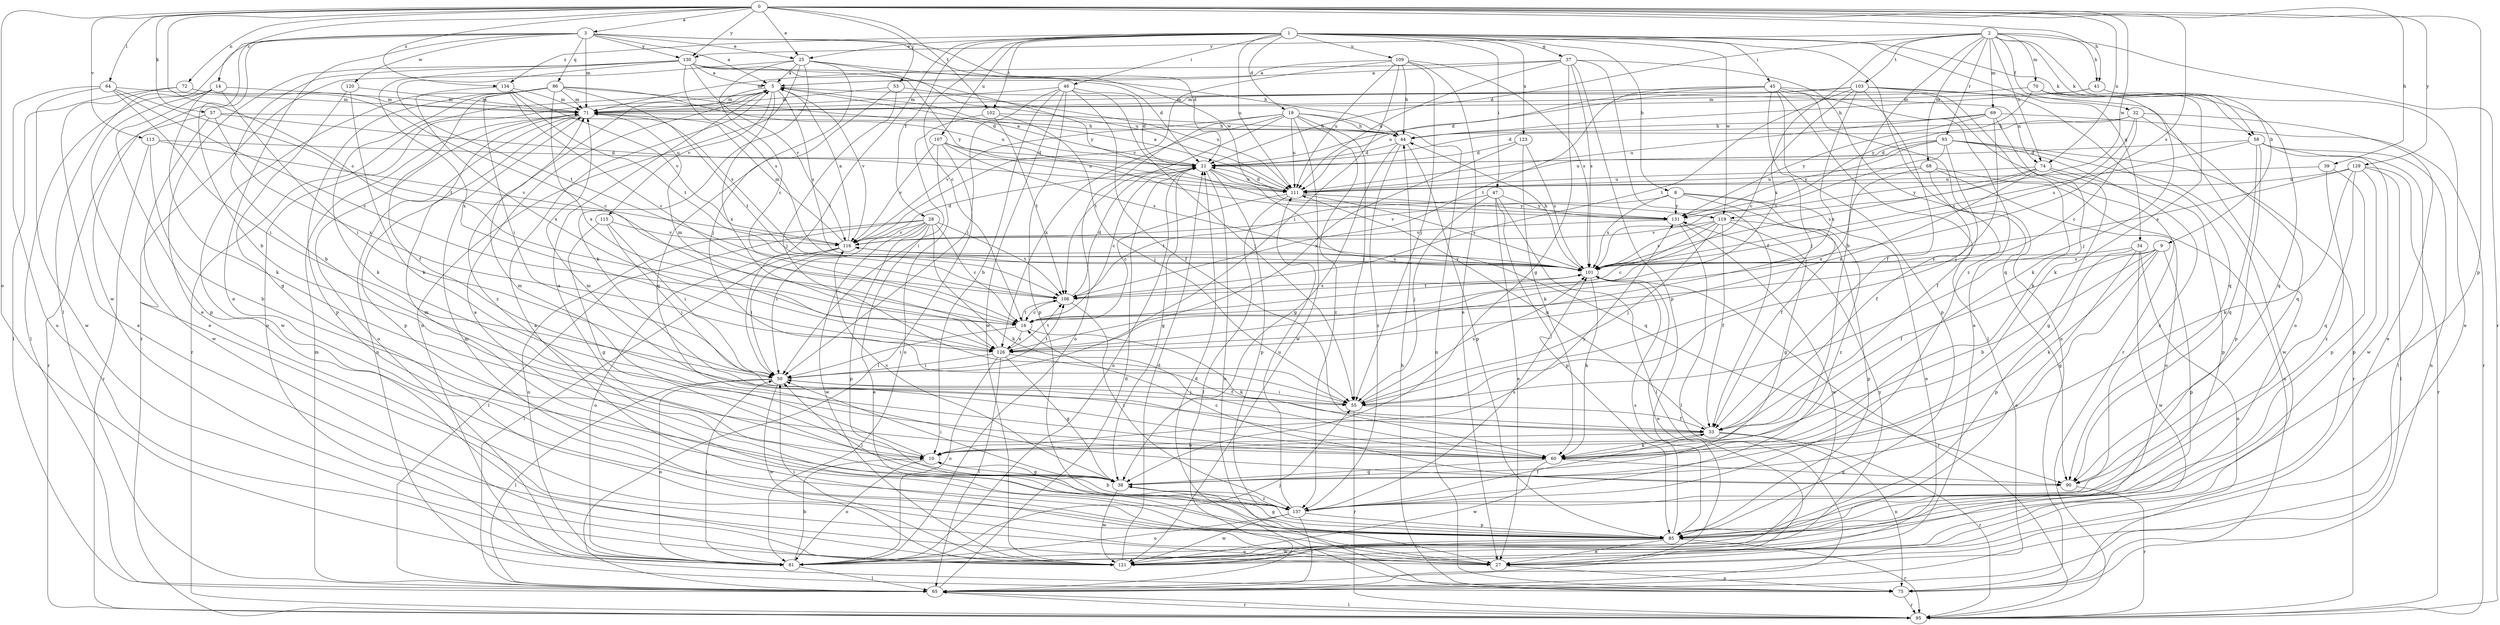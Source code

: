 strict digraph  {
0;
1;
2;
3;
5;
8;
9;
10;
14;
16;
19;
21;
25;
27;
28;
32;
33;
34;
37;
38;
39;
41;
44;
45;
46;
47;
50;
53;
55;
57;
58;
60;
64;
65;
68;
69;
70;
71;
72;
74;
75;
81;
85;
86;
90;
93;
95;
101;
102;
103;
106;
107;
109;
111;
113;
115;
116;
119;
120;
121;
123;
126;
129;
130;
131;
134;
137;
0 -> 3  [label=a];
0 -> 14  [label=c];
0 -> 16  [label=c];
0 -> 25  [label=e];
0 -> 39  [label=h];
0 -> 41  [label=h];
0 -> 53  [label=j];
0 -> 57  [label=k];
0 -> 64  [label=l];
0 -> 72  [label=n];
0 -> 74  [label=n];
0 -> 81  [label=o];
0 -> 85  [label=p];
0 -> 101  [label=s];
0 -> 102  [label=t];
0 -> 113  [label=v];
0 -> 119  [label=w];
0 -> 129  [label=y];
0 -> 130  [label=y];
0 -> 134  [label=z];
1 -> 8  [label=b];
1 -> 16  [label=c];
1 -> 19  [label=d];
1 -> 25  [label=e];
1 -> 28  [label=f];
1 -> 34  [label=g];
1 -> 37  [label=g];
1 -> 45  [label=i];
1 -> 46  [label=i];
1 -> 47  [label=i];
1 -> 50  [label=i];
1 -> 58  [label=k];
1 -> 102  [label=t];
1 -> 107  [label=u];
1 -> 109  [label=u];
1 -> 111  [label=u];
1 -> 119  [label=w];
1 -> 123  [label=x];
1 -> 134  [label=z];
1 -> 137  [label=z];
2 -> 9  [label=b];
2 -> 10  [label=b];
2 -> 21  [label=d];
2 -> 32  [label=f];
2 -> 41  [label=h];
2 -> 58  [label=k];
2 -> 68  [label=m];
2 -> 69  [label=m];
2 -> 70  [label=m];
2 -> 74  [label=n];
2 -> 93  [label=r];
2 -> 95  [label=r];
2 -> 103  [label=t];
2 -> 126  [label=x];
2 -> 130  [label=y];
3 -> 5  [label=a];
3 -> 10  [label=b];
3 -> 21  [label=d];
3 -> 25  [label=e];
3 -> 27  [label=e];
3 -> 65  [label=l];
3 -> 71  [label=m];
3 -> 86  [label=q];
3 -> 119  [label=w];
3 -> 120  [label=w];
3 -> 121  [label=w];
3 -> 130  [label=y];
5 -> 71  [label=m];
5 -> 74  [label=n];
5 -> 81  [label=o];
5 -> 95  [label=r];
5 -> 101  [label=s];
5 -> 115  [label=v];
5 -> 116  [label=v];
5 -> 126  [label=x];
5 -> 137  [label=z];
8 -> 27  [label=e];
8 -> 33  [label=f];
8 -> 101  [label=s];
8 -> 116  [label=v];
8 -> 131  [label=y];
8 -> 137  [label=z];
9 -> 10  [label=b];
9 -> 33  [label=f];
9 -> 38  [label=g];
9 -> 60  [label=k];
9 -> 85  [label=p];
9 -> 101  [label=s];
10 -> 38  [label=g];
10 -> 71  [label=m];
10 -> 81  [label=o];
10 -> 131  [label=y];
14 -> 27  [label=e];
14 -> 50  [label=i];
14 -> 60  [label=k];
14 -> 65  [label=l];
14 -> 71  [label=m];
14 -> 85  [label=p];
16 -> 50  [label=i];
16 -> 60  [label=k];
16 -> 106  [label=t];
16 -> 126  [label=x];
19 -> 44  [label=h];
19 -> 55  [label=j];
19 -> 75  [label=n];
19 -> 81  [label=o];
19 -> 106  [label=t];
19 -> 111  [label=u];
19 -> 116  [label=v];
19 -> 121  [label=w];
19 -> 126  [label=x];
19 -> 137  [label=z];
21 -> 5  [label=a];
21 -> 16  [label=c];
21 -> 38  [label=g];
21 -> 75  [label=n];
21 -> 81  [label=o];
21 -> 85  [label=p];
21 -> 90  [label=q];
21 -> 111  [label=u];
25 -> 5  [label=a];
25 -> 16  [label=c];
25 -> 21  [label=d];
25 -> 55  [label=j];
25 -> 60  [label=k];
25 -> 75  [label=n];
25 -> 95  [label=r];
25 -> 131  [label=y];
27 -> 5  [label=a];
27 -> 71  [label=m];
27 -> 75  [label=n];
28 -> 16  [label=c];
28 -> 27  [label=e];
28 -> 50  [label=i];
28 -> 60  [label=k];
28 -> 65  [label=l];
28 -> 81  [label=o];
28 -> 85  [label=p];
28 -> 106  [label=t];
28 -> 116  [label=v];
28 -> 121  [label=w];
32 -> 16  [label=c];
32 -> 21  [label=d];
32 -> 27  [label=e];
32 -> 44  [label=h];
32 -> 90  [label=q];
32 -> 101  [label=s];
33 -> 10  [label=b];
33 -> 60  [label=k];
33 -> 75  [label=n];
33 -> 95  [label=r];
33 -> 111  [label=u];
34 -> 75  [label=n];
34 -> 81  [label=o];
34 -> 85  [label=p];
34 -> 101  [label=s];
34 -> 121  [label=w];
37 -> 5  [label=a];
37 -> 33  [label=f];
37 -> 38  [label=g];
37 -> 71  [label=m];
37 -> 85  [label=p];
37 -> 90  [label=q];
37 -> 101  [label=s];
37 -> 111  [label=u];
38 -> 5  [label=a];
38 -> 50  [label=i];
38 -> 116  [label=v];
38 -> 121  [label=w];
38 -> 137  [label=z];
39 -> 85  [label=p];
39 -> 111  [label=u];
39 -> 137  [label=z];
41 -> 27  [label=e];
41 -> 44  [label=h];
41 -> 71  [label=m];
44 -> 21  [label=d];
44 -> 38  [label=g];
44 -> 85  [label=p];
44 -> 137  [label=z];
45 -> 27  [label=e];
45 -> 55  [label=j];
45 -> 65  [label=l];
45 -> 71  [label=m];
45 -> 75  [label=n];
45 -> 85  [label=p];
45 -> 95  [label=r];
45 -> 106  [label=t];
45 -> 111  [label=u];
46 -> 10  [label=b];
46 -> 21  [label=d];
46 -> 33  [label=f];
46 -> 50  [label=i];
46 -> 55  [label=j];
46 -> 71  [label=m];
46 -> 85  [label=p];
46 -> 121  [label=w];
47 -> 27  [label=e];
47 -> 55  [label=j];
47 -> 65  [label=l];
47 -> 85  [label=p];
47 -> 106  [label=t];
47 -> 131  [label=y];
50 -> 55  [label=j];
50 -> 65  [label=l];
50 -> 81  [label=o];
50 -> 106  [label=t];
50 -> 121  [label=w];
53 -> 55  [label=j];
53 -> 71  [label=m];
53 -> 90  [label=q];
53 -> 111  [label=u];
55 -> 33  [label=f];
55 -> 50  [label=i];
55 -> 95  [label=r];
55 -> 101  [label=s];
57 -> 44  [label=h];
57 -> 95  [label=r];
57 -> 111  [label=u];
57 -> 121  [label=w];
57 -> 126  [label=x];
58 -> 21  [label=d];
58 -> 65  [label=l];
58 -> 75  [label=n];
58 -> 85  [label=p];
58 -> 90  [label=q];
58 -> 101  [label=s];
58 -> 121  [label=w];
60 -> 38  [label=g];
60 -> 71  [label=m];
60 -> 90  [label=q];
60 -> 121  [label=w];
64 -> 16  [label=c];
64 -> 50  [label=i];
64 -> 71  [label=m];
64 -> 81  [label=o];
64 -> 106  [label=t];
64 -> 121  [label=w];
65 -> 21  [label=d];
65 -> 71  [label=m];
65 -> 95  [label=r];
68 -> 33  [label=f];
68 -> 75  [label=n];
68 -> 81  [label=o];
68 -> 111  [label=u];
68 -> 126  [label=x];
69 -> 44  [label=h];
69 -> 55  [label=j];
69 -> 60  [label=k];
69 -> 95  [label=r];
69 -> 111  [label=u];
69 -> 131  [label=y];
70 -> 55  [label=j];
70 -> 60  [label=k];
70 -> 71  [label=m];
70 -> 90  [label=q];
70 -> 131  [label=y];
71 -> 44  [label=h];
71 -> 75  [label=n];
71 -> 81  [label=o];
71 -> 85  [label=p];
71 -> 106  [label=t];
72 -> 16  [label=c];
72 -> 27  [label=e];
72 -> 65  [label=l];
72 -> 71  [label=m];
74 -> 38  [label=g];
74 -> 85  [label=p];
74 -> 101  [label=s];
74 -> 111  [label=u];
74 -> 126  [label=x];
74 -> 131  [label=y];
75 -> 21  [label=d];
75 -> 44  [label=h];
75 -> 95  [label=r];
81 -> 10  [label=b];
81 -> 50  [label=i];
81 -> 55  [label=j];
81 -> 65  [label=l];
85 -> 5  [label=a];
85 -> 27  [label=e];
85 -> 38  [label=g];
85 -> 81  [label=o];
85 -> 95  [label=r];
85 -> 101  [label=s];
85 -> 121  [label=w];
86 -> 21  [label=d];
86 -> 33  [label=f];
86 -> 50  [label=i];
86 -> 60  [label=k];
86 -> 71  [label=m];
86 -> 85  [label=p];
86 -> 101  [label=s];
86 -> 111  [label=u];
86 -> 121  [label=w];
86 -> 126  [label=x];
90 -> 16  [label=c];
90 -> 95  [label=r];
93 -> 21  [label=d];
93 -> 33  [label=f];
93 -> 95  [label=r];
93 -> 101  [label=s];
93 -> 111  [label=u];
93 -> 121  [label=w];
93 -> 131  [label=y];
93 -> 137  [label=z];
95 -> 65  [label=l];
101 -> 27  [label=e];
101 -> 44  [label=h];
101 -> 60  [label=k];
101 -> 95  [label=r];
101 -> 106  [label=t];
101 -> 116  [label=v];
102 -> 44  [label=h];
102 -> 50  [label=i];
102 -> 55  [label=j];
102 -> 106  [label=t];
103 -> 16  [label=c];
103 -> 21  [label=d];
103 -> 33  [label=f];
103 -> 60  [label=k];
103 -> 71  [label=m];
103 -> 81  [label=o];
103 -> 90  [label=q];
103 -> 106  [label=t];
103 -> 126  [label=x];
106 -> 16  [label=c];
106 -> 21  [label=d];
106 -> 101  [label=s];
106 -> 137  [label=z];
107 -> 21  [label=d];
107 -> 65  [label=l];
107 -> 81  [label=o];
107 -> 101  [label=s];
107 -> 111  [label=u];
107 -> 116  [label=v];
109 -> 5  [label=a];
109 -> 27  [label=e];
109 -> 44  [label=h];
109 -> 50  [label=i];
109 -> 55  [label=j];
109 -> 101  [label=s];
109 -> 111  [label=u];
109 -> 116  [label=v];
111 -> 5  [label=a];
111 -> 16  [label=c];
111 -> 21  [label=d];
111 -> 65  [label=l];
111 -> 101  [label=s];
111 -> 131  [label=y];
113 -> 10  [label=b];
113 -> 21  [label=d];
113 -> 95  [label=r];
113 -> 116  [label=v];
115 -> 38  [label=g];
115 -> 50  [label=i];
115 -> 55  [label=j];
115 -> 116  [label=v];
116 -> 5  [label=a];
116 -> 21  [label=d];
116 -> 50  [label=i];
116 -> 65  [label=l];
116 -> 71  [label=m];
116 -> 81  [label=o];
116 -> 101  [label=s];
119 -> 16  [label=c];
119 -> 33  [label=f];
119 -> 38  [label=g];
119 -> 55  [label=j];
119 -> 85  [label=p];
119 -> 101  [label=s];
119 -> 116  [label=v];
120 -> 38  [label=g];
120 -> 60  [label=k];
120 -> 71  [label=m];
121 -> 21  [label=d];
121 -> 50  [label=i];
121 -> 131  [label=y];
123 -> 21  [label=d];
123 -> 60  [label=k];
123 -> 101  [label=s];
123 -> 126  [label=x];
126 -> 33  [label=f];
126 -> 38  [label=g];
126 -> 50  [label=i];
126 -> 65  [label=l];
126 -> 71  [label=m];
126 -> 81  [label=o];
126 -> 106  [label=t];
129 -> 60  [label=k];
129 -> 65  [label=l];
129 -> 85  [label=p];
129 -> 90  [label=q];
129 -> 95  [label=r];
129 -> 101  [label=s];
129 -> 111  [label=u];
130 -> 5  [label=a];
130 -> 10  [label=b];
130 -> 27  [label=e];
130 -> 44  [label=h];
130 -> 101  [label=s];
130 -> 106  [label=t];
130 -> 111  [label=u];
130 -> 116  [label=v];
130 -> 126  [label=x];
130 -> 131  [label=y];
131 -> 65  [label=l];
131 -> 116  [label=v];
131 -> 121  [label=w];
134 -> 16  [label=c];
134 -> 71  [label=m];
134 -> 106  [label=t];
134 -> 116  [label=v];
134 -> 126  [label=x];
137 -> 10  [label=b];
137 -> 33  [label=f];
137 -> 50  [label=i];
137 -> 65  [label=l];
137 -> 71  [label=m];
137 -> 81  [label=o];
137 -> 85  [label=p];
137 -> 101  [label=s];
137 -> 111  [label=u];
137 -> 121  [label=w];
}
